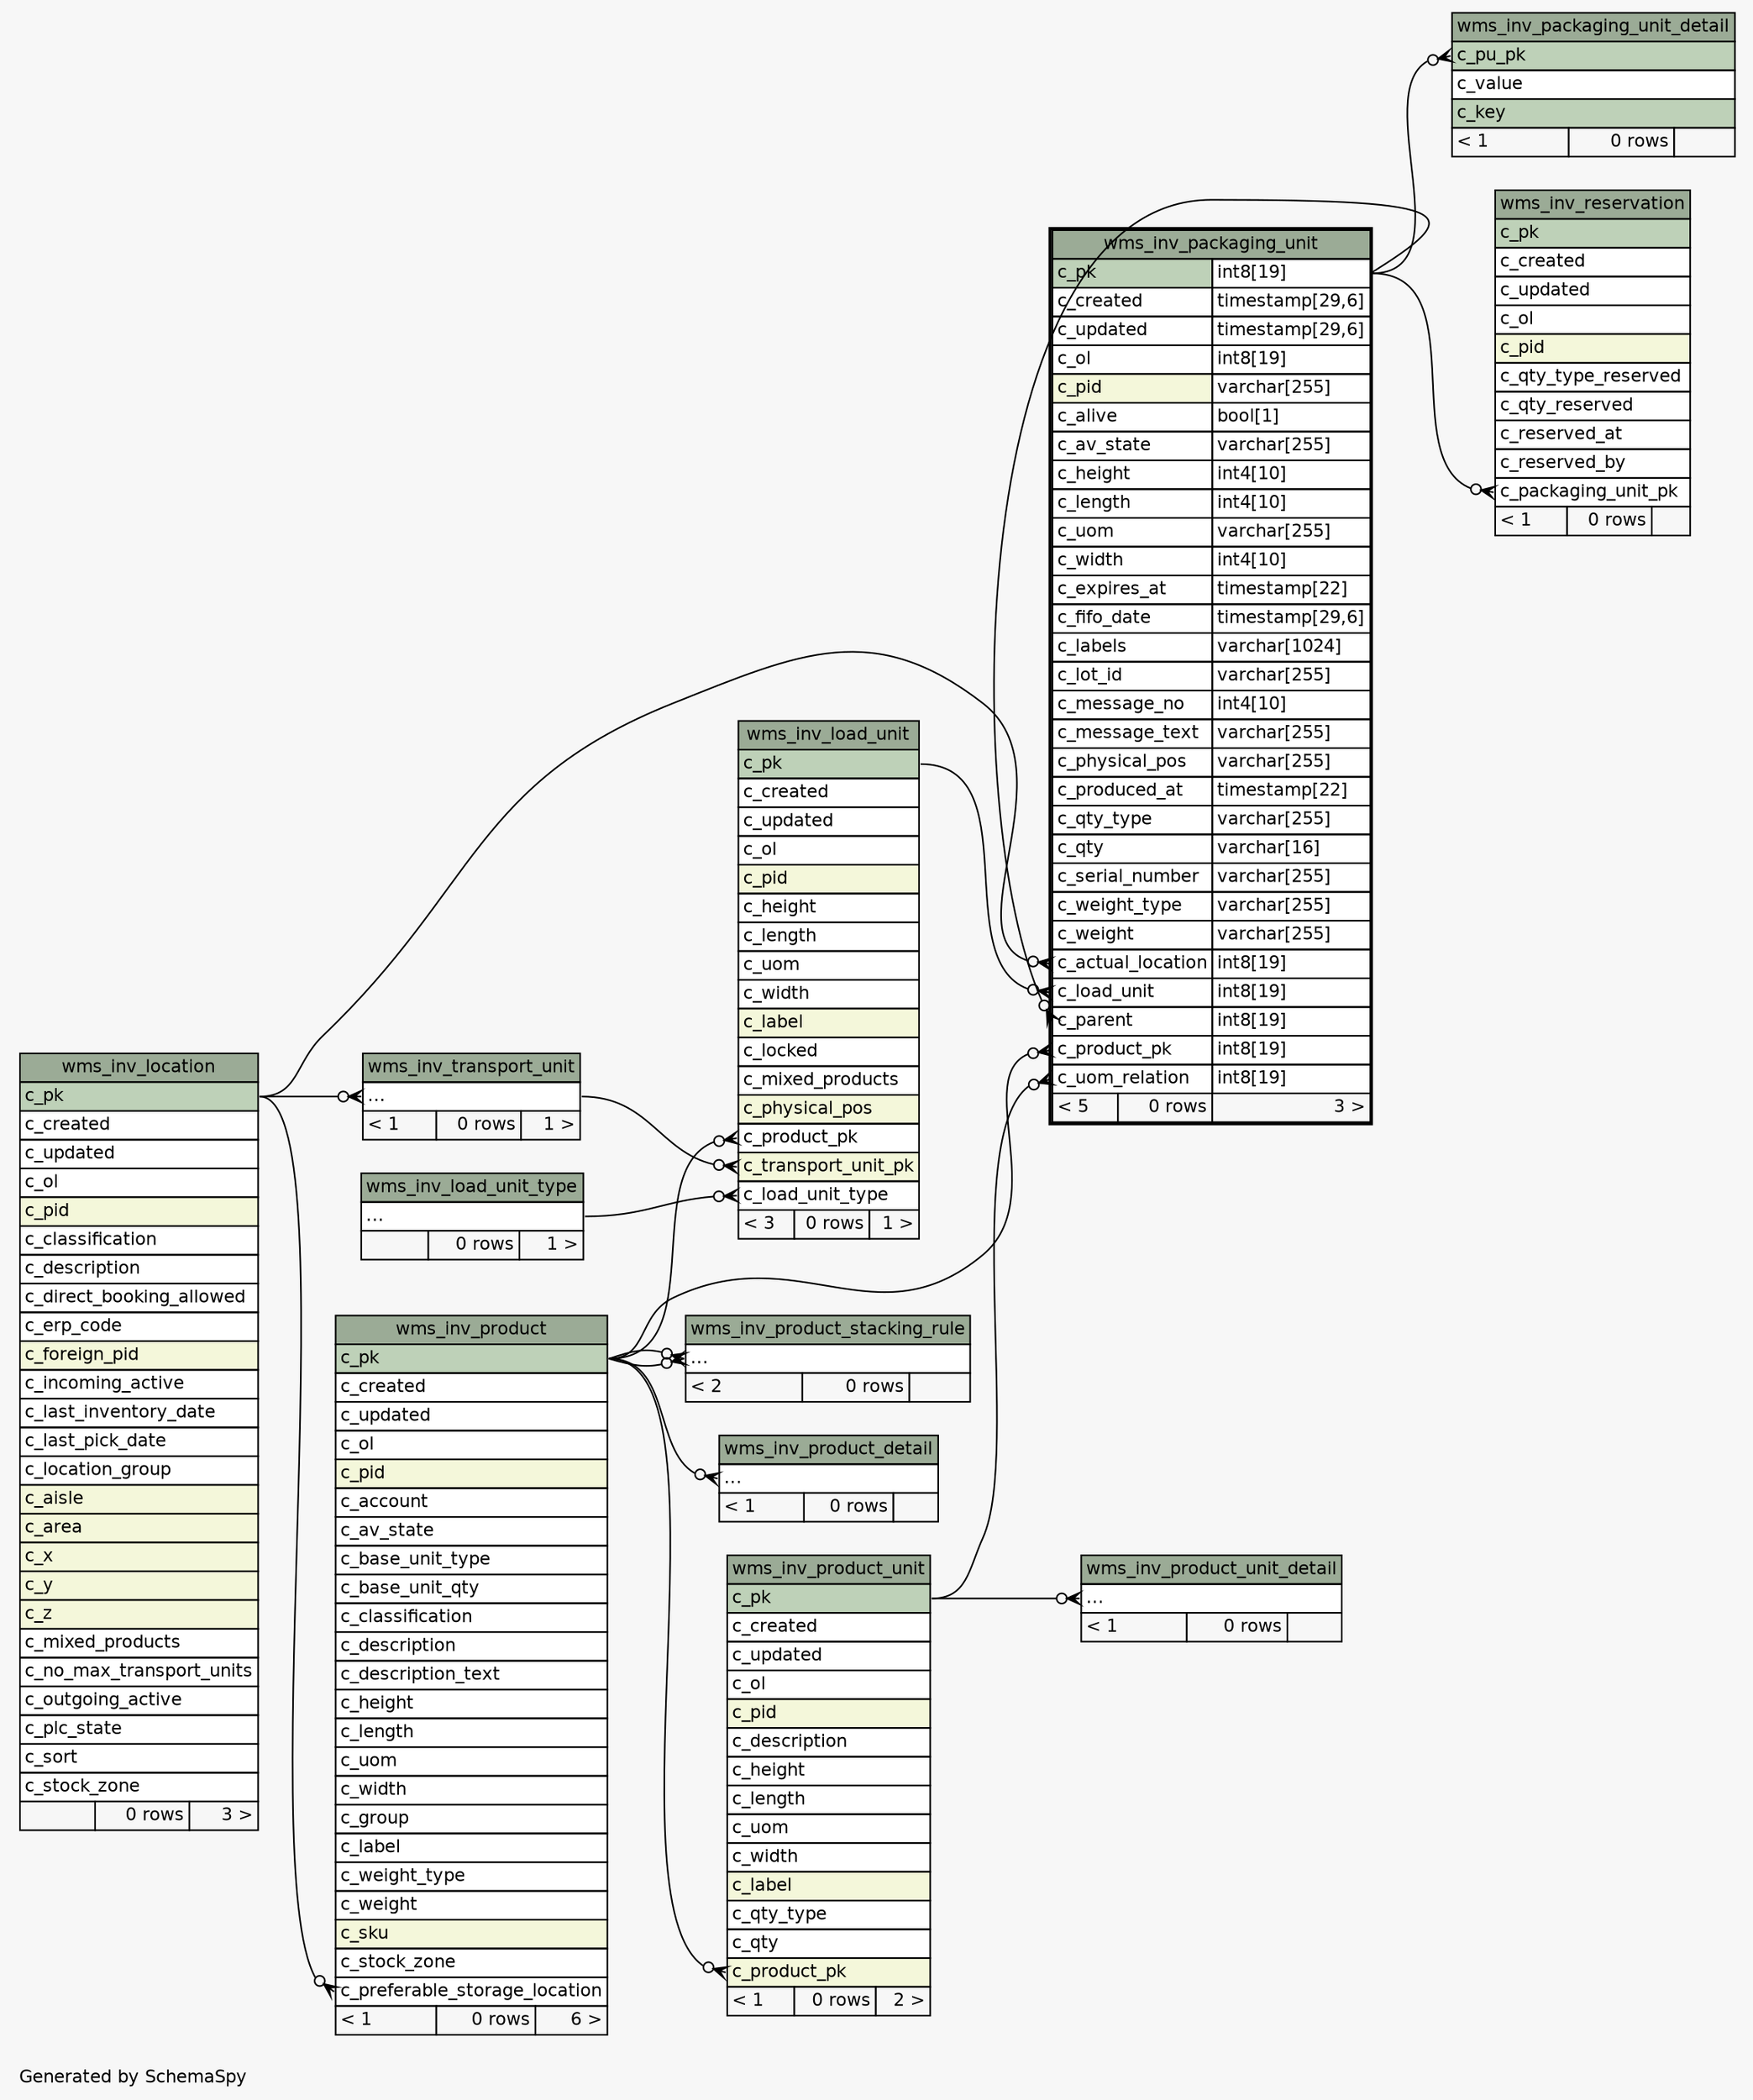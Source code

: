 // dot 7.1.0 on Mac OS X 14.1.1
// SchemaSpy rev Unknown
digraph "twoDegreesRelationshipsDiagram" {
  graph [
    rankdir="RL"
    bgcolor="#f7f7f7"
    label="\nGenerated by SchemaSpy"
    labeljust="l"
    nodesep="0.18"
    ranksep="0.46"
    fontname="Helvetica"
    fontsize="11"
  ];
  node [
    fontname="Helvetica"
    fontsize="11"
    shape="plaintext"
  ];
  edge [
    arrowsize="0.8"
  ];
  "wms_inv_load_unit":"c_load_unit_type":w -> "wms_inv_load_unit_type":"elipses":e [arrowhead=none dir=back arrowtail=crowodot];
  "wms_inv_load_unit":"c_product_pk":w -> "wms_inv_product":"c_pk":e [arrowhead=none dir=back arrowtail=crowodot];
  "wms_inv_load_unit":"c_transport_unit_pk":w -> "wms_inv_transport_unit":"elipses":e [arrowhead=none dir=back arrowtail=crowodot];
  "wms_inv_packaging_unit":"c_actual_location":w -> "wms_inv_location":"c_pk":e [arrowhead=none dir=back arrowtail=crowodot];
  "wms_inv_packaging_unit":"c_load_unit":w -> "wms_inv_load_unit":"c_pk":e [arrowhead=none dir=back arrowtail=crowodot];
  "wms_inv_packaging_unit":"c_parent":w -> "wms_inv_packaging_unit":"c_pk.type":e [arrowhead=none dir=back arrowtail=crowodot];
  "wms_inv_packaging_unit":"c_product_pk":w -> "wms_inv_product":"c_pk":e [arrowhead=none dir=back arrowtail=crowodot];
  "wms_inv_packaging_unit":"c_uom_relation":w -> "wms_inv_product_unit":"c_pk":e [arrowhead=none dir=back arrowtail=crowodot];
  "wms_inv_packaging_unit_detail":"c_pu_pk":w -> "wms_inv_packaging_unit":"c_pk.type":e [arrowhead=none dir=back arrowtail=crowodot];
  "wms_inv_product":"c_preferable_storage_location":w -> "wms_inv_location":"c_pk":e [arrowhead=none dir=back arrowtail=crowodot];
  "wms_inv_product_detail":"elipses":w -> "wms_inv_product":"c_pk":e [arrowhead=none dir=back arrowtail=crowodot];
  "wms_inv_product_stacking_rule":"elipses":w -> "wms_inv_product":"c_pk":e [arrowhead=none dir=back arrowtail=crowodot];
  "wms_inv_product_stacking_rule":"elipses":w -> "wms_inv_product":"c_pk":e [arrowhead=none dir=back arrowtail=crowodot];
  "wms_inv_product_unit":"c_product_pk":w -> "wms_inv_product":"c_pk":e [arrowhead=none dir=back arrowtail=crowodot];
  "wms_inv_product_unit_detail":"elipses":w -> "wms_inv_product_unit":"c_pk":e [arrowhead=none dir=back arrowtail=crowodot];
  "wms_inv_reservation":"c_packaging_unit_pk":w -> "wms_inv_packaging_unit":"c_pk.type":e [arrowhead=none dir=back arrowtail=crowodot];
  "wms_inv_transport_unit":"elipses":w -> "wms_inv_location":"c_pk":e [arrowhead=none dir=back arrowtail=crowodot];
  "wms_inv_load_unit" [
    label=<
    <TABLE BORDER="0" CELLBORDER="1" CELLSPACING="0" BGCOLOR="#ffffff">
      <TR><TD COLSPAN="3" BGCOLOR="#9bab96" ALIGN="CENTER">wms_inv_load_unit</TD></TR>
      <TR><TD PORT="c_pk" COLSPAN="3" BGCOLOR="#bed1b8" ALIGN="LEFT">c_pk</TD></TR>
      <TR><TD PORT="c_created" COLSPAN="3" ALIGN="LEFT">c_created</TD></TR>
      <TR><TD PORT="c_updated" COLSPAN="3" ALIGN="LEFT">c_updated</TD></TR>
      <TR><TD PORT="c_ol" COLSPAN="3" ALIGN="LEFT">c_ol</TD></TR>
      <TR><TD PORT="c_pid" COLSPAN="3" BGCOLOR="#f4f7da" ALIGN="LEFT">c_pid</TD></TR>
      <TR><TD PORT="c_height" COLSPAN="3" ALIGN="LEFT">c_height</TD></TR>
      <TR><TD PORT="c_length" COLSPAN="3" ALIGN="LEFT">c_length</TD></TR>
      <TR><TD PORT="c_uom" COLSPAN="3" ALIGN="LEFT">c_uom</TD></TR>
      <TR><TD PORT="c_width" COLSPAN="3" ALIGN="LEFT">c_width</TD></TR>
      <TR><TD PORT="c_label" COLSPAN="3" BGCOLOR="#f4f7da" ALIGN="LEFT">c_label</TD></TR>
      <TR><TD PORT="c_locked" COLSPAN="3" ALIGN="LEFT">c_locked</TD></TR>
      <TR><TD PORT="c_mixed_products" COLSPAN="3" ALIGN="LEFT">c_mixed_products</TD></TR>
      <TR><TD PORT="c_physical_pos" COLSPAN="3" BGCOLOR="#f4f7da" ALIGN="LEFT">c_physical_pos</TD></TR>
      <TR><TD PORT="c_product_pk" COLSPAN="3" ALIGN="LEFT">c_product_pk</TD></TR>
      <TR><TD PORT="c_transport_unit_pk" COLSPAN="3" BGCOLOR="#f4f7da" ALIGN="LEFT">c_transport_unit_pk</TD></TR>
      <TR><TD PORT="c_load_unit_type" COLSPAN="3" ALIGN="LEFT">c_load_unit_type</TD></TR>
      <TR><TD ALIGN="LEFT" BGCOLOR="#f7f7f7">&lt; 3</TD><TD ALIGN="RIGHT" BGCOLOR="#f7f7f7">0 rows</TD><TD ALIGN="RIGHT" BGCOLOR="#f7f7f7">1 &gt;</TD></TR>
    </TABLE>>
    URL="wms_inv_load_unit.html"
    tooltip="wms_inv_load_unit"
  ];
  "wms_inv_load_unit_type" [
    label=<
    <TABLE BORDER="0" CELLBORDER="1" CELLSPACING="0" BGCOLOR="#ffffff">
      <TR><TD COLSPAN="3" BGCOLOR="#9bab96" ALIGN="CENTER">wms_inv_load_unit_type</TD></TR>
      <TR><TD PORT="elipses" COLSPAN="3" ALIGN="LEFT">...</TD></TR>
      <TR><TD ALIGN="LEFT" BGCOLOR="#f7f7f7">  </TD><TD ALIGN="RIGHT" BGCOLOR="#f7f7f7">0 rows</TD><TD ALIGN="RIGHT" BGCOLOR="#f7f7f7">1 &gt;</TD></TR>
    </TABLE>>
    URL="wms_inv_load_unit_type.html"
    tooltip="wms_inv_load_unit_type"
  ];
  "wms_inv_location" [
    label=<
    <TABLE BORDER="0" CELLBORDER="1" CELLSPACING="0" BGCOLOR="#ffffff">
      <TR><TD COLSPAN="3" BGCOLOR="#9bab96" ALIGN="CENTER">wms_inv_location</TD></TR>
      <TR><TD PORT="c_pk" COLSPAN="3" BGCOLOR="#bed1b8" ALIGN="LEFT">c_pk</TD></TR>
      <TR><TD PORT="c_created" COLSPAN="3" ALIGN="LEFT">c_created</TD></TR>
      <TR><TD PORT="c_updated" COLSPAN="3" ALIGN="LEFT">c_updated</TD></TR>
      <TR><TD PORT="c_ol" COLSPAN="3" ALIGN="LEFT">c_ol</TD></TR>
      <TR><TD PORT="c_pid" COLSPAN="3" BGCOLOR="#f4f7da" ALIGN="LEFT">c_pid</TD></TR>
      <TR><TD PORT="c_classification" COLSPAN="3" ALIGN="LEFT">c_classification</TD></TR>
      <TR><TD PORT="c_description" COLSPAN="3" ALIGN="LEFT">c_description</TD></TR>
      <TR><TD PORT="c_direct_booking_allowed" COLSPAN="3" ALIGN="LEFT">c_direct_booking_allowed</TD></TR>
      <TR><TD PORT="c_erp_code" COLSPAN="3" ALIGN="LEFT">c_erp_code</TD></TR>
      <TR><TD PORT="c_foreign_pid" COLSPAN="3" BGCOLOR="#f4f7da" ALIGN="LEFT">c_foreign_pid</TD></TR>
      <TR><TD PORT="c_incoming_active" COLSPAN="3" ALIGN="LEFT">c_incoming_active</TD></TR>
      <TR><TD PORT="c_last_inventory_date" COLSPAN="3" ALIGN="LEFT">c_last_inventory_date</TD></TR>
      <TR><TD PORT="c_last_pick_date" COLSPAN="3" ALIGN="LEFT">c_last_pick_date</TD></TR>
      <TR><TD PORT="c_location_group" COLSPAN="3" ALIGN="LEFT">c_location_group</TD></TR>
      <TR><TD PORT="c_aisle" COLSPAN="3" BGCOLOR="#f4f7da" ALIGN="LEFT">c_aisle</TD></TR>
      <TR><TD PORT="c_area" COLSPAN="3" BGCOLOR="#f4f7da" ALIGN="LEFT">c_area</TD></TR>
      <TR><TD PORT="c_x" COLSPAN="3" BGCOLOR="#f4f7da" ALIGN="LEFT">c_x</TD></TR>
      <TR><TD PORT="c_y" COLSPAN="3" BGCOLOR="#f4f7da" ALIGN="LEFT">c_y</TD></TR>
      <TR><TD PORT="c_z" COLSPAN="3" BGCOLOR="#f4f7da" ALIGN="LEFT">c_z</TD></TR>
      <TR><TD PORT="c_mixed_products" COLSPAN="3" ALIGN="LEFT">c_mixed_products</TD></TR>
      <TR><TD PORT="c_no_max_transport_units" COLSPAN="3" ALIGN="LEFT">c_no_max_transport_units</TD></TR>
      <TR><TD PORT="c_outgoing_active" COLSPAN="3" ALIGN="LEFT">c_outgoing_active</TD></TR>
      <TR><TD PORT="c_plc_state" COLSPAN="3" ALIGN="LEFT">c_plc_state</TD></TR>
      <TR><TD PORT="c_sort" COLSPAN="3" ALIGN="LEFT">c_sort</TD></TR>
      <TR><TD PORT="c_stock_zone" COLSPAN="3" ALIGN="LEFT">c_stock_zone</TD></TR>
      <TR><TD ALIGN="LEFT" BGCOLOR="#f7f7f7">  </TD><TD ALIGN="RIGHT" BGCOLOR="#f7f7f7">0 rows</TD><TD ALIGN="RIGHT" BGCOLOR="#f7f7f7">3 &gt;</TD></TR>
    </TABLE>>
    URL="wms_inv_location.html"
    tooltip="wms_inv_location"
  ];
  "wms_inv_packaging_unit" [
    label=<
    <TABLE BORDER="2" CELLBORDER="1" CELLSPACING="0" BGCOLOR="#ffffff">
      <TR><TD COLSPAN="3" BGCOLOR="#9bab96" ALIGN="CENTER">wms_inv_packaging_unit</TD></TR>
      <TR><TD PORT="c_pk" COLSPAN="2" BGCOLOR="#bed1b8" ALIGN="LEFT">c_pk</TD><TD PORT="c_pk.type" ALIGN="LEFT">int8[19]</TD></TR>
      <TR><TD PORT="c_created" COLSPAN="2" ALIGN="LEFT">c_created</TD><TD PORT="c_created.type" ALIGN="LEFT">timestamp[29,6]</TD></TR>
      <TR><TD PORT="c_updated" COLSPAN="2" ALIGN="LEFT">c_updated</TD><TD PORT="c_updated.type" ALIGN="LEFT">timestamp[29,6]</TD></TR>
      <TR><TD PORT="c_ol" COLSPAN="2" ALIGN="LEFT">c_ol</TD><TD PORT="c_ol.type" ALIGN="LEFT">int8[19]</TD></TR>
      <TR><TD PORT="c_pid" COLSPAN="2" BGCOLOR="#f4f7da" ALIGN="LEFT">c_pid</TD><TD PORT="c_pid.type" ALIGN="LEFT">varchar[255]</TD></TR>
      <TR><TD PORT="c_alive" COLSPAN="2" ALIGN="LEFT">c_alive</TD><TD PORT="c_alive.type" ALIGN="LEFT">bool[1]</TD></TR>
      <TR><TD PORT="c_av_state" COLSPAN="2" ALIGN="LEFT">c_av_state</TD><TD PORT="c_av_state.type" ALIGN="LEFT">varchar[255]</TD></TR>
      <TR><TD PORT="c_height" COLSPAN="2" ALIGN="LEFT">c_height</TD><TD PORT="c_height.type" ALIGN="LEFT">int4[10]</TD></TR>
      <TR><TD PORT="c_length" COLSPAN="2" ALIGN="LEFT">c_length</TD><TD PORT="c_length.type" ALIGN="LEFT">int4[10]</TD></TR>
      <TR><TD PORT="c_uom" COLSPAN="2" ALIGN="LEFT">c_uom</TD><TD PORT="c_uom.type" ALIGN="LEFT">varchar[255]</TD></TR>
      <TR><TD PORT="c_width" COLSPAN="2" ALIGN="LEFT">c_width</TD><TD PORT="c_width.type" ALIGN="LEFT">int4[10]</TD></TR>
      <TR><TD PORT="c_expires_at" COLSPAN="2" ALIGN="LEFT">c_expires_at</TD><TD PORT="c_expires_at.type" ALIGN="LEFT">timestamp[22]</TD></TR>
      <TR><TD PORT="c_fifo_date" COLSPAN="2" ALIGN="LEFT">c_fifo_date</TD><TD PORT="c_fifo_date.type" ALIGN="LEFT">timestamp[29,6]</TD></TR>
      <TR><TD PORT="c_labels" COLSPAN="2" ALIGN="LEFT">c_labels</TD><TD PORT="c_labels.type" ALIGN="LEFT">varchar[1024]</TD></TR>
      <TR><TD PORT="c_lot_id" COLSPAN="2" ALIGN="LEFT">c_lot_id</TD><TD PORT="c_lot_id.type" ALIGN="LEFT">varchar[255]</TD></TR>
      <TR><TD PORT="c_message_no" COLSPAN="2" ALIGN="LEFT">c_message_no</TD><TD PORT="c_message_no.type" ALIGN="LEFT">int4[10]</TD></TR>
      <TR><TD PORT="c_message_text" COLSPAN="2" ALIGN="LEFT">c_message_text</TD><TD PORT="c_message_text.type" ALIGN="LEFT">varchar[255]</TD></TR>
      <TR><TD PORT="c_physical_pos" COLSPAN="2" ALIGN="LEFT">c_physical_pos</TD><TD PORT="c_physical_pos.type" ALIGN="LEFT">varchar[255]</TD></TR>
      <TR><TD PORT="c_produced_at" COLSPAN="2" ALIGN="LEFT">c_produced_at</TD><TD PORT="c_produced_at.type" ALIGN="LEFT">timestamp[22]</TD></TR>
      <TR><TD PORT="c_qty_type" COLSPAN="2" ALIGN="LEFT">c_qty_type</TD><TD PORT="c_qty_type.type" ALIGN="LEFT">varchar[255]</TD></TR>
      <TR><TD PORT="c_qty" COLSPAN="2" ALIGN="LEFT">c_qty</TD><TD PORT="c_qty.type" ALIGN="LEFT">varchar[16]</TD></TR>
      <TR><TD PORT="c_serial_number" COLSPAN="2" ALIGN="LEFT">c_serial_number</TD><TD PORT="c_serial_number.type" ALIGN="LEFT">varchar[255]</TD></TR>
      <TR><TD PORT="c_weight_type" COLSPAN="2" ALIGN="LEFT">c_weight_type</TD><TD PORT="c_weight_type.type" ALIGN="LEFT">varchar[255]</TD></TR>
      <TR><TD PORT="c_weight" COLSPAN="2" ALIGN="LEFT">c_weight</TD><TD PORT="c_weight.type" ALIGN="LEFT">varchar[255]</TD></TR>
      <TR><TD PORT="c_actual_location" COLSPAN="2" ALIGN="LEFT">c_actual_location</TD><TD PORT="c_actual_location.type" ALIGN="LEFT">int8[19]</TD></TR>
      <TR><TD PORT="c_load_unit" COLSPAN="2" ALIGN="LEFT">c_load_unit</TD><TD PORT="c_load_unit.type" ALIGN="LEFT">int8[19]</TD></TR>
      <TR><TD PORT="c_parent" COLSPAN="2" ALIGN="LEFT">c_parent</TD><TD PORT="c_parent.type" ALIGN="LEFT">int8[19]</TD></TR>
      <TR><TD PORT="c_product_pk" COLSPAN="2" ALIGN="LEFT">c_product_pk</TD><TD PORT="c_product_pk.type" ALIGN="LEFT">int8[19]</TD></TR>
      <TR><TD PORT="c_uom_relation" COLSPAN="2" ALIGN="LEFT">c_uom_relation</TD><TD PORT="c_uom_relation.type" ALIGN="LEFT">int8[19]</TD></TR>
      <TR><TD ALIGN="LEFT" BGCOLOR="#f7f7f7">&lt; 5</TD><TD ALIGN="RIGHT" BGCOLOR="#f7f7f7">0 rows</TD><TD ALIGN="RIGHT" BGCOLOR="#f7f7f7">3 &gt;</TD></TR>
    </TABLE>>
    URL="wms_inv_packaging_unit.html"
    tooltip="wms_inv_packaging_unit"
  ];
  "wms_inv_packaging_unit_detail" [
    label=<
    <TABLE BORDER="0" CELLBORDER="1" CELLSPACING="0" BGCOLOR="#ffffff">
      <TR><TD COLSPAN="3" BGCOLOR="#9bab96" ALIGN="CENTER">wms_inv_packaging_unit_detail</TD></TR>
      <TR><TD PORT="c_pu_pk" COLSPAN="3" BGCOLOR="#bed1b8" ALIGN="LEFT">c_pu_pk</TD></TR>
      <TR><TD PORT="c_value" COLSPAN="3" ALIGN="LEFT">c_value</TD></TR>
      <TR><TD PORT="c_key" COLSPAN="3" BGCOLOR="#bed1b8" ALIGN="LEFT">c_key</TD></TR>
      <TR><TD ALIGN="LEFT" BGCOLOR="#f7f7f7">&lt; 1</TD><TD ALIGN="RIGHT" BGCOLOR="#f7f7f7">0 rows</TD><TD ALIGN="RIGHT" BGCOLOR="#f7f7f7">  </TD></TR>
    </TABLE>>
    URL="wms_inv_packaging_unit_detail.html"
    tooltip="wms_inv_packaging_unit_detail"
  ];
  "wms_inv_product" [
    label=<
    <TABLE BORDER="0" CELLBORDER="1" CELLSPACING="0" BGCOLOR="#ffffff">
      <TR><TD COLSPAN="3" BGCOLOR="#9bab96" ALIGN="CENTER">wms_inv_product</TD></TR>
      <TR><TD PORT="c_pk" COLSPAN="3" BGCOLOR="#bed1b8" ALIGN="LEFT">c_pk</TD></TR>
      <TR><TD PORT="c_created" COLSPAN="3" ALIGN="LEFT">c_created</TD></TR>
      <TR><TD PORT="c_updated" COLSPAN="3" ALIGN="LEFT">c_updated</TD></TR>
      <TR><TD PORT="c_ol" COLSPAN="3" ALIGN="LEFT">c_ol</TD></TR>
      <TR><TD PORT="c_pid" COLSPAN="3" BGCOLOR="#f4f7da" ALIGN="LEFT">c_pid</TD></TR>
      <TR><TD PORT="c_account" COLSPAN="3" ALIGN="LEFT">c_account</TD></TR>
      <TR><TD PORT="c_av_state" COLSPAN="3" ALIGN="LEFT">c_av_state</TD></TR>
      <TR><TD PORT="c_base_unit_type" COLSPAN="3" ALIGN="LEFT">c_base_unit_type</TD></TR>
      <TR><TD PORT="c_base_unit_qty" COLSPAN="3" ALIGN="LEFT">c_base_unit_qty</TD></TR>
      <TR><TD PORT="c_classification" COLSPAN="3" ALIGN="LEFT">c_classification</TD></TR>
      <TR><TD PORT="c_description" COLSPAN="3" ALIGN="LEFT">c_description</TD></TR>
      <TR><TD PORT="c_description_text" COLSPAN="3" ALIGN="LEFT">c_description_text</TD></TR>
      <TR><TD PORT="c_height" COLSPAN="3" ALIGN="LEFT">c_height</TD></TR>
      <TR><TD PORT="c_length" COLSPAN="3" ALIGN="LEFT">c_length</TD></TR>
      <TR><TD PORT="c_uom" COLSPAN="3" ALIGN="LEFT">c_uom</TD></TR>
      <TR><TD PORT="c_width" COLSPAN="3" ALIGN="LEFT">c_width</TD></TR>
      <TR><TD PORT="c_group" COLSPAN="3" ALIGN="LEFT">c_group</TD></TR>
      <TR><TD PORT="c_label" COLSPAN="3" ALIGN="LEFT">c_label</TD></TR>
      <TR><TD PORT="c_weight_type" COLSPAN="3" ALIGN="LEFT">c_weight_type</TD></TR>
      <TR><TD PORT="c_weight" COLSPAN="3" ALIGN="LEFT">c_weight</TD></TR>
      <TR><TD PORT="c_sku" COLSPAN="3" BGCOLOR="#f4f7da" ALIGN="LEFT">c_sku</TD></TR>
      <TR><TD PORT="c_stock_zone" COLSPAN="3" ALIGN="LEFT">c_stock_zone</TD></TR>
      <TR><TD PORT="c_preferable_storage_location" COLSPAN="3" ALIGN="LEFT">c_preferable_storage_location</TD></TR>
      <TR><TD ALIGN="LEFT" BGCOLOR="#f7f7f7">&lt; 1</TD><TD ALIGN="RIGHT" BGCOLOR="#f7f7f7">0 rows</TD><TD ALIGN="RIGHT" BGCOLOR="#f7f7f7">6 &gt;</TD></TR>
    </TABLE>>
    URL="wms_inv_product.html"
    tooltip="wms_inv_product"
  ];
  "wms_inv_product_detail" [
    label=<
    <TABLE BORDER="0" CELLBORDER="1" CELLSPACING="0" BGCOLOR="#ffffff">
      <TR><TD COLSPAN="3" BGCOLOR="#9bab96" ALIGN="CENTER">wms_inv_product_detail</TD></TR>
      <TR><TD PORT="elipses" COLSPAN="3" ALIGN="LEFT">...</TD></TR>
      <TR><TD ALIGN="LEFT" BGCOLOR="#f7f7f7">&lt; 1</TD><TD ALIGN="RIGHT" BGCOLOR="#f7f7f7">0 rows</TD><TD ALIGN="RIGHT" BGCOLOR="#f7f7f7">  </TD></TR>
    </TABLE>>
    URL="wms_inv_product_detail.html"
    tooltip="wms_inv_product_detail"
  ];
  "wms_inv_product_stacking_rule" [
    label=<
    <TABLE BORDER="0" CELLBORDER="1" CELLSPACING="0" BGCOLOR="#ffffff">
      <TR><TD COLSPAN="3" BGCOLOR="#9bab96" ALIGN="CENTER">wms_inv_product_stacking_rule</TD></TR>
      <TR><TD PORT="elipses" COLSPAN="3" ALIGN="LEFT">...</TD></TR>
      <TR><TD ALIGN="LEFT" BGCOLOR="#f7f7f7">&lt; 2</TD><TD ALIGN="RIGHT" BGCOLOR="#f7f7f7">0 rows</TD><TD ALIGN="RIGHT" BGCOLOR="#f7f7f7">  </TD></TR>
    </TABLE>>
    URL="wms_inv_product_stacking_rule.html"
    tooltip="wms_inv_product_stacking_rule"
  ];
  "wms_inv_product_unit" [
    label=<
    <TABLE BORDER="0" CELLBORDER="1" CELLSPACING="0" BGCOLOR="#ffffff">
      <TR><TD COLSPAN="3" BGCOLOR="#9bab96" ALIGN="CENTER">wms_inv_product_unit</TD></TR>
      <TR><TD PORT="c_pk" COLSPAN="3" BGCOLOR="#bed1b8" ALIGN="LEFT">c_pk</TD></TR>
      <TR><TD PORT="c_created" COLSPAN="3" ALIGN="LEFT">c_created</TD></TR>
      <TR><TD PORT="c_updated" COLSPAN="3" ALIGN="LEFT">c_updated</TD></TR>
      <TR><TD PORT="c_ol" COLSPAN="3" ALIGN="LEFT">c_ol</TD></TR>
      <TR><TD PORT="c_pid" COLSPAN="3" BGCOLOR="#f4f7da" ALIGN="LEFT">c_pid</TD></TR>
      <TR><TD PORT="c_description" COLSPAN="3" ALIGN="LEFT">c_description</TD></TR>
      <TR><TD PORT="c_height" COLSPAN="3" ALIGN="LEFT">c_height</TD></TR>
      <TR><TD PORT="c_length" COLSPAN="3" ALIGN="LEFT">c_length</TD></TR>
      <TR><TD PORT="c_uom" COLSPAN="3" ALIGN="LEFT">c_uom</TD></TR>
      <TR><TD PORT="c_width" COLSPAN="3" ALIGN="LEFT">c_width</TD></TR>
      <TR><TD PORT="c_label" COLSPAN="3" BGCOLOR="#f4f7da" ALIGN="LEFT">c_label</TD></TR>
      <TR><TD PORT="c_qty_type" COLSPAN="3" ALIGN="LEFT">c_qty_type</TD></TR>
      <TR><TD PORT="c_qty" COLSPAN="3" ALIGN="LEFT">c_qty</TD></TR>
      <TR><TD PORT="c_product_pk" COLSPAN="3" BGCOLOR="#f4f7da" ALIGN="LEFT">c_product_pk</TD></TR>
      <TR><TD ALIGN="LEFT" BGCOLOR="#f7f7f7">&lt; 1</TD><TD ALIGN="RIGHT" BGCOLOR="#f7f7f7">0 rows</TD><TD ALIGN="RIGHT" BGCOLOR="#f7f7f7">2 &gt;</TD></TR>
    </TABLE>>
    URL="wms_inv_product_unit.html"
    tooltip="wms_inv_product_unit"
  ];
  "wms_inv_product_unit_detail" [
    label=<
    <TABLE BORDER="0" CELLBORDER="1" CELLSPACING="0" BGCOLOR="#ffffff">
      <TR><TD COLSPAN="3" BGCOLOR="#9bab96" ALIGN="CENTER">wms_inv_product_unit_detail</TD></TR>
      <TR><TD PORT="elipses" COLSPAN="3" ALIGN="LEFT">...</TD></TR>
      <TR><TD ALIGN="LEFT" BGCOLOR="#f7f7f7">&lt; 1</TD><TD ALIGN="RIGHT" BGCOLOR="#f7f7f7">0 rows</TD><TD ALIGN="RIGHT" BGCOLOR="#f7f7f7">  </TD></TR>
    </TABLE>>
    URL="wms_inv_product_unit_detail.html"
    tooltip="wms_inv_product_unit_detail"
  ];
  "wms_inv_reservation" [
    label=<
    <TABLE BORDER="0" CELLBORDER="1" CELLSPACING="0" BGCOLOR="#ffffff">
      <TR><TD COLSPAN="3" BGCOLOR="#9bab96" ALIGN="CENTER">wms_inv_reservation</TD></TR>
      <TR><TD PORT="c_pk" COLSPAN="3" BGCOLOR="#bed1b8" ALIGN="LEFT">c_pk</TD></TR>
      <TR><TD PORT="c_created" COLSPAN="3" ALIGN="LEFT">c_created</TD></TR>
      <TR><TD PORT="c_updated" COLSPAN="3" ALIGN="LEFT">c_updated</TD></TR>
      <TR><TD PORT="c_ol" COLSPAN="3" ALIGN="LEFT">c_ol</TD></TR>
      <TR><TD PORT="c_pid" COLSPAN="3" BGCOLOR="#f4f7da" ALIGN="LEFT">c_pid</TD></TR>
      <TR><TD PORT="c_qty_type_reserved" COLSPAN="3" ALIGN="LEFT">c_qty_type_reserved</TD></TR>
      <TR><TD PORT="c_qty_reserved" COLSPAN="3" ALIGN="LEFT">c_qty_reserved</TD></TR>
      <TR><TD PORT="c_reserved_at" COLSPAN="3" ALIGN="LEFT">c_reserved_at</TD></TR>
      <TR><TD PORT="c_reserved_by" COLSPAN="3" ALIGN="LEFT">c_reserved_by</TD></TR>
      <TR><TD PORT="c_packaging_unit_pk" COLSPAN="3" ALIGN="LEFT">c_packaging_unit_pk</TD></TR>
      <TR><TD ALIGN="LEFT" BGCOLOR="#f7f7f7">&lt; 1</TD><TD ALIGN="RIGHT" BGCOLOR="#f7f7f7">0 rows</TD><TD ALIGN="RIGHT" BGCOLOR="#f7f7f7">  </TD></TR>
    </TABLE>>
    URL="wms_inv_reservation.html"
    tooltip="wms_inv_reservation"
  ];
  "wms_inv_transport_unit" [
    label=<
    <TABLE BORDER="0" CELLBORDER="1" CELLSPACING="0" BGCOLOR="#ffffff">
      <TR><TD COLSPAN="3" BGCOLOR="#9bab96" ALIGN="CENTER">wms_inv_transport_unit</TD></TR>
      <TR><TD PORT="elipses" COLSPAN="3" ALIGN="LEFT">...</TD></TR>
      <TR><TD ALIGN="LEFT" BGCOLOR="#f7f7f7">&lt; 1</TD><TD ALIGN="RIGHT" BGCOLOR="#f7f7f7">0 rows</TD><TD ALIGN="RIGHT" BGCOLOR="#f7f7f7">1 &gt;</TD></TR>
    </TABLE>>
    URL="wms_inv_transport_unit.html"
    tooltip="wms_inv_transport_unit"
  ];
}
